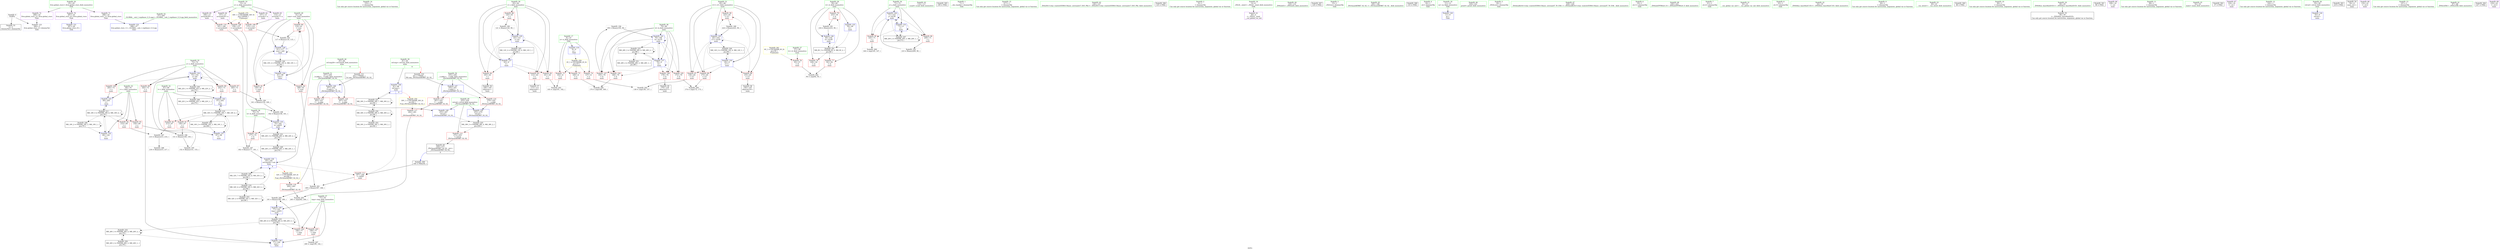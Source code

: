 digraph "SVFG" {
	label="SVFG";

	Node0x555d16b2b910 [shape=record,color=grey,label="{NodeID: 0\nNullPtr}"];
	Node0x555d16b2b910 -> Node0x555d16b4f860[style=solid];
	Node0x555d16b2b910 -> Node0x555d16b542f0[style=solid];
	Node0x555d16b4ecb0 [shape=record,color=red,label="{NodeID: 97\n160\<--73\n\<--s\nmain\n}"];
	Node0x555d16b4ecb0 -> Node0x555d16b52780[style=solid];
	Node0x555d16b4c5c0 [shape=record,color=green,label="{NodeID: 14\n153\<--1\n\<--dummyObj\nCan only get source location for instruction, argument, global var or function.}"];
	Node0x555d16b52000 [shape=record,color=grey,label="{NodeID: 194\n196 = Binary(195, 90, )\n}"];
	Node0x555d16b52000 -> Node0x555d16b551c0[style=solid];
	Node0x555d16b4e7f0 [shape=record,color=red,label="{NodeID: 111\n187\<--184\n\<--call29\nmain\n}"];
	Node0x555d16b4e7f0 -> Node0x555d16b52a80[style=solid];
	Node0x555d16b4d240 [shape=record,color=green,label="{NodeID: 28\n59\<--60\nit\<--it_field_insensitive\nmain\n}"];
	Node0x555d16b4d240 -> Node0x555d16b50cd0[style=solid];
	Node0x555d16b4d240 -> Node0x555d16b50da0[style=solid];
	Node0x555d16b4d240 -> Node0x555d16b50e70[style=solid];
	Node0x555d16b4d240 -> Node0x555d16b544c0[style=solid];
	Node0x555d16b4d240 -> Node0x555d16b555d0[style=solid];
	Node0x555d16b5a8c0 [shape=record,color=grey,label="{NodeID: 208\n146 = cmp(145, 147, )\n}"];
	Node0x555d16b544c0 [shape=record,color=blue,label="{NodeID: 125\n59\<--90\nit\<--\nmain\n}"];
	Node0x555d16b544c0 -> Node0x555d16b6b1c0[style=dashed];
	Node0x555d16b4ddd0 [shape=record,color=green,label="{NodeID: 42\n110\<--111\nscanf\<--scanf_field_insensitive\n}"];
	Node0x555d16b81a40 [shape=record,color=black,label="{NodeID: 305\n109 = PHI()\n}"];
	Node0x555d16b55020 [shape=record,color=blue,label="{NodeID: 139\n83\<--182\nref.tmp26\<--sub\nmain\n|{|<s2>9}}"];
	Node0x555d16b55020 -> Node0x555d16b4e7f0[style=dashed];
	Node0x555d16b55020 -> Node0x555d16b6acc0[style=dashed];
	Node0x555d16b55020:s2 -> Node0x555d16b6fde0[style=dashed,color=red];
	Node0x555d16b4fb30 [shape=record,color=black,label="{NodeID: 56\n106\<--105\nidxprom\<--\nmain\n}"];
	Node0x555d16b50690 [shape=record,color=purple,label="{NodeID: 70\n287\<--25\nllvm.global_ctors_0\<--llvm.global_ctors\nGlob }"];
	Node0x555d16b50690 -> Node0x555d16b540f0[style=solid];
	Node0x555d16b6dec0 [shape=record,color=black,label="{NodeID: 250\nMR_26V_2 = PHI(MR_26V_3, MR_26V_1, )\npts\{78 \}\n}"];
	Node0x555d16b6dec0 -> Node0x555d16b684c0[style=dashed];
	Node0x555d16b51280 [shape=record,color=red,label="{NodeID: 84\n105\<--63\n\<--i\nmain\n}"];
	Node0x555d16b51280 -> Node0x555d16b4fb30[style=solid];
	Node0x555d16b46c80 [shape=record,color=green,label="{NodeID: 1\n7\<--1\n__dso_handle\<--dummyObj\nGlob }"];
	Node0x555d16b4ed80 [shape=record,color=red,label="{NodeID: 98\n164\<--73\n\<--s\nmain\n}"];
	Node0x555d16b4ed80 -> Node0x555d16b54db0[style=solid];
	Node0x555d16b4c650 [shape=record,color=green,label="{NodeID: 15\n217\<--1\n\<--dummyObj\nCan only get source location for instruction, argument, global var or function.}"];
	Node0x555d16b52180 [shape=record,color=grey,label="{NodeID: 195\n152 = Binary(151, 153, )\n}"];
	Node0x555d16b52180 -> Node0x555d16b54c10[style=solid];
	Node0x555d16b4e8c0 [shape=record,color=red,label="{NodeID: 112\n273\<--253\n\<--retval\n_ZSt3maxIdERKT_S2_S2_\n}"];
	Node0x555d16b4e8c0 -> Node0x555d16b4fe70[style=solid];
	Node0x555d16b4d310 [shape=record,color=green,label="{NodeID: 29\n61\<--62\nsum\<--sum_field_insensitive\nmain\n}"];
	Node0x555d16b4d310 -> Node0x555d16b50f40[style=solid];
	Node0x555d16b4d310 -> Node0x555d16b51010[style=solid];
	Node0x555d16b4d310 -> Node0x555d16b510e0[style=solid];
	Node0x555d16b4d310 -> Node0x555d16b54590[style=solid];
	Node0x555d16b4d310 -> Node0x555d16b54730[style=solid];
	Node0x555d16b5aa40 [shape=record,color=grey,label="{NodeID: 209\n174 = cmp(172, 173, )\n}"];
	Node0x555d16b54590 [shape=record,color=blue,label="{NodeID: 126\n61\<--98\nsum\<--\nmain\n}"];
	Node0x555d16b54590 -> Node0x555d16b50f40[style=dashed];
	Node0x555d16b54590 -> Node0x555d16b51010[style=dashed];
	Node0x555d16b54590 -> Node0x555d16b510e0[style=dashed];
	Node0x555d16b54590 -> Node0x555d16b54730[style=dashed];
	Node0x555d16b54590 -> Node0x555d16b6b6c0[style=dashed];
	Node0x555d16b4ded0 [shape=record,color=green,label="{NodeID: 43\n126\<--127\n_ZStlsISt11char_traitsIcEERSt13basic_ostreamIcT_ES5_PKc\<--_ZStlsISt11char_traitsIcEERSt13basic_ostreamIcT_ES5_PKc_field_insensitive\n}"];
	Node0x555d16b81b40 [shape=record,color=black,label="{NodeID: 306\n125 = PHI()\n}"];
	Node0x555d16b550f0 [shape=record,color=blue,label="{NodeID: 140\n77\<--191\ntmp\<--add31\nmain\n}"];
	Node0x555d16b550f0 -> Node0x555d16b63fc0[style=dashed];
	Node0x555d16b4fc00 [shape=record,color=black,label="{NodeID: 57\n113\<--112\nidxprom6\<--\nmain\n}"];
	Node0x555d16b50790 [shape=record,color=purple,label="{NodeID: 71\n288\<--25\nllvm.global_ctors_1\<--llvm.global_ctors\nGlob }"];
	Node0x555d16b50790 -> Node0x555d16b541f0[style=solid];
	Node0x555d16b6e3c0 [shape=record,color=black,label="{NodeID: 251\nMR_28V_2 = PHI(MR_28V_3, MR_28V_1, )\npts\{80 \}\n}"];
	Node0x555d16b6e3c0 -> Node0x555d16b689c0[style=dashed];
	Node0x555d16b51350 [shape=record,color=red,label="{NodeID: 85\n112\<--63\n\<--i\nmain\n}"];
	Node0x555d16b51350 -> Node0x555d16b4fc00[style=solid];
	Node0x555d16b49470 [shape=record,color=green,label="{NodeID: 2\n9\<--1\n\<--dummyObj\nCan only get source location for instruction, argument, global var or function.}"];
	Node0x555d16b4ee50 [shape=record,color=red,label="{NodeID: 99\n202\<--73\n\<--s\nmain\n}"];
	Node0x555d16b4ee50 -> Node0x555d16b55290[style=solid];
	Node0x555d16b4c6e0 [shape=record,color=green,label="{NodeID: 16\n4\<--6\n_ZStL8__ioinit\<--_ZStL8__ioinit_field_insensitive\nGlob }"];
	Node0x555d16b4c6e0 -> Node0x555d16b4ff40[style=solid];
	Node0x555d16b52300 [shape=record,color=grey,label="{NodeID: 196\n151 = Binary(149, 150, )\n}"];
	Node0x555d16b52300 -> Node0x555d16b52180[style=solid];
	Node0x555d16b4e990 [shape=record,color=red,label="{NodeID: 113\n261\<--255\n\<--__a.addr\n_ZSt3maxIdERKT_S2_S2_\n}"];
	Node0x555d16b4e990 -> Node0x555d16b53d80[style=solid];
	Node0x555d16b4d3e0 [shape=record,color=green,label="{NodeID: 30\n63\<--64\ni\<--i_field_insensitive\nmain\n}"];
	Node0x555d16b4d3e0 -> Node0x555d16b511b0[style=solid];
	Node0x555d16b4d3e0 -> Node0x555d16b51280[style=solid];
	Node0x555d16b4d3e0 -> Node0x555d16b51350[style=solid];
	Node0x555d16b4d3e0 -> Node0x555d16b51420[style=solid];
	Node0x555d16b4d3e0 -> Node0x555d16b54660[style=solid];
	Node0x555d16b4d3e0 -> Node0x555d16b54800[style=solid];
	Node0x555d16b612c0 [shape=record,color=black,label="{NodeID: 210\nMR_16V_5 = PHI(MR_16V_7, MR_16V_4, )\npts\{68 \}\n}"];
	Node0x555d16b612c0 -> Node0x555d16b51830[style=dashed];
	Node0x555d16b612c0 -> Node0x555d16b51900[style=dashed];
	Node0x555d16b612c0 -> Node0x555d16b549a0[style=dashed];
	Node0x555d16b612c0 -> Node0x555d16b55290[style=dashed];
	Node0x555d16b612c0 -> Node0x555d16b612c0[style=dashed];
	Node0x555d16b612c0 -> Node0x555d16b6c5c0[style=dashed];
	Node0x555d16b54660 [shape=record,color=blue,label="{NodeID: 127\n63\<--9\ni\<--\nmain\n}"];
	Node0x555d16b54660 -> Node0x555d16b511b0[style=dashed];
	Node0x555d16b54660 -> Node0x555d16b51280[style=dashed];
	Node0x555d16b54660 -> Node0x555d16b51350[style=dashed];
	Node0x555d16b54660 -> Node0x555d16b51420[style=dashed];
	Node0x555d16b54660 -> Node0x555d16b54800[style=dashed];
	Node0x555d16b54660 -> Node0x555d16b6bbc0[style=dashed];
	Node0x555d16b4dfd0 [shape=record,color=green,label="{NodeID: 44\n130\<--131\n_ZNSolsEi\<--_ZNSolsEi_field_insensitive\n}"];
	Node0x555d16b81ca0 [shape=record,color=black,label="{NodeID: 307\n129 = PHI()\n}"];
	Node0x555d16b551c0 [shape=record,color=blue,label="{NodeID: 141\n79\<--196\nk\<--inc33\nmain\n}"];
	Node0x555d16b551c0 -> Node0x555d16b4f260[style=dashed];
	Node0x555d16b551c0 -> Node0x555d16b4f330[style=dashed];
	Node0x555d16b551c0 -> Node0x555d16b4e3e0[style=dashed];
	Node0x555d16b551c0 -> Node0x555d16b4e4b0[style=dashed];
	Node0x555d16b551c0 -> Node0x555d16b54e80[style=dashed];
	Node0x555d16b551c0 -> Node0x555d16b551c0[style=dashed];
	Node0x555d16b551c0 -> Node0x555d16b689c0[style=dashed];
	Node0x555d16b4fcd0 [shape=record,color=black,label="{NodeID: 58\n156\<--155\nidxprom19\<--\nmain\n}"];
	Node0x555d16b50890 [shape=record,color=purple,label="{NodeID: 72\n289\<--25\nllvm.global_ctors_2\<--llvm.global_ctors\nGlob }"];
	Node0x555d16b50890 -> Node0x555d16b542f0[style=solid];
	Node0x555d16b6e8c0 [shape=record,color=black,label="{NodeID: 252\nMR_30V_2 = PHI(MR_30V_3, MR_30V_1, )\npts\{82 \}\n}"];
	Node0x555d16b6e8c0 -> Node0x555d16b68ec0[style=dashed];
	Node0x555d16b51420 [shape=record,color=red,label="{NodeID: 86\n120\<--63\n\<--i\nmain\n}"];
	Node0x555d16b51420 -> Node0x555d16b57db0[style=solid];
	Node0x555d16b2d270 [shape=record,color=green,label="{NodeID: 3\n15\<--1\n_ZSt3cin\<--dummyObj\nGlob }"];
	Node0x555d16b4ef20 [shape=record,color=red,label="{NodeID: 100\n205\<--73\n\<--s\nmain\n}"];
	Node0x555d16b4ef20 -> Node0x555d16b55360[style=solid];
	Node0x555d16b4c7a0 [shape=record,color=green,label="{NodeID: 17\n8\<--10\nn\<--n_field_insensitive\nGlob }"];
	Node0x555d16b4c7a0 -> Node0x555d16b50990[style=solid];
	Node0x555d16b4c7a0 -> Node0x555d16b50a60[style=solid];
	Node0x555d16b4c7a0 -> Node0x555d16b50b30[style=solid];
	Node0x555d16b4c7a0 -> Node0x555d16b53f20[style=solid];
	Node0x555d16b52480 [shape=record,color=grey,label="{NodeID: 197\n182 = Binary(177, 181, )\n}"];
	Node0x555d16b52480 -> Node0x555d16b55020[style=solid];
	Node0x555d16b4ea60 [shape=record,color=red,label="{NodeID: 114\n270\<--255\n\<--__a.addr\n_ZSt3maxIdERKT_S2_S2_\n}"];
	Node0x555d16b4ea60 -> Node0x555d16b55910[style=solid];
	Node0x555d16b4d4b0 [shape=record,color=green,label="{NodeID: 31\n65\<--66\ni11\<--i11_field_insensitive\nmain\n}"];
	Node0x555d16b4d4b0 -> Node0x555d16b514f0[style=solid];
	Node0x555d16b4d4b0 -> Node0x555d16b515c0[style=solid];
	Node0x555d16b4d4b0 -> Node0x555d16b51690[style=solid];
	Node0x555d16b4d4b0 -> Node0x555d16b51760[style=solid];
	Node0x555d16b4d4b0 -> Node0x555d16b548d0[style=solid];
	Node0x555d16b4d4b0 -> Node0x555d16b55500[style=solid];
	Node0x555d16b617c0 [shape=record,color=black,label="{NodeID: 211\nMR_18V_5 = PHI(MR_18V_6, MR_18V_4, )\npts\{70 \}\n}"];
	Node0x555d16b617c0 -> Node0x555d16b519d0[style=dashed];
	Node0x555d16b617c0 -> Node0x555d16b51aa0[style=dashed];
	Node0x555d16b617c0 -> Node0x555d16b54a70[style=dashed];
	Node0x555d16b617c0 -> Node0x555d16b55360[style=dashed];
	Node0x555d16b617c0 -> Node0x555d16b617c0[style=dashed];
	Node0x555d16b617c0 -> Node0x555d16b6cac0[style=dashed];
	Node0x555d16b54730 [shape=record,color=blue,label="{NodeID: 128\n61\<--117\nsum\<--add\nmain\n}"];
	Node0x555d16b54730 -> Node0x555d16b50f40[style=dashed];
	Node0x555d16b54730 -> Node0x555d16b51010[style=dashed];
	Node0x555d16b54730 -> Node0x555d16b510e0[style=dashed];
	Node0x555d16b54730 -> Node0x555d16b54730[style=dashed];
	Node0x555d16b54730 -> Node0x555d16b6b6c0[style=dashed];
	Node0x555d16b4e0d0 [shape=record,color=green,label="{NodeID: 45\n185\<--186\n_ZSt3maxIdERKT_S2_S2_\<--_ZSt3maxIdERKT_S2_S2__field_insensitive\n}"];
	Node0x555d16b81da0 [shape=record,color=black,label="{NodeID: 308\n133 = PHI()\n}"];
	Node0x555d16b65dc0 [shape=record,color=black,label="{NodeID: 225\nMR_38V_3 = PHI(MR_38V_4, MR_38V_2, )\npts\{254 \}\n}"];
	Node0x555d16b65dc0 -> Node0x555d16b4e8c0[style=dashed];
	Node0x555d16b55290 [shape=record,color=blue,label="{NodeID: 142\n67\<--202\nl\<--\nmain\n}"];
	Node0x555d16b55290 -> Node0x555d16b612c0[style=dashed];
	Node0x555d16b4fda0 [shape=record,color=black,label="{NodeID: 59\n179\<--178\nidxprom27\<--\nmain\n}"];
	Node0x555d16b50990 [shape=record,color=red,label="{NodeID: 73\n102\<--8\n\<--n\nmain\n}"];
	Node0x555d16b50990 -> Node0x555d16b5a140[style=solid];
	Node0x555d16b6edc0 [shape=record,color=black,label="{NodeID: 253\nMR_32V_2 = PHI(MR_32V_3, MR_32V_1, )\npts\{84 \}\n}"];
	Node0x555d16b6edc0 -> Node0x555d16b63ac0[style=dashed];
	Node0x555d16b6edc0 -> Node0x555d16b6edc0[style=dashed];
	Node0x555d16b514f0 [shape=record,color=red,label="{NodeID: 87\n136\<--65\n\<--i11\nmain\n}"];
	Node0x555d16b514f0 -> Node0x555d16b5a000[style=solid];
	Node0x555d16b2bd60 [shape=record,color=green,label="{NodeID: 4\n16\<--1\n.str\<--dummyObj\nGlob }"];
	Node0x555d16b4eff0 [shape=record,color=red,label="{NodeID: 101\n177\<--75\n\<--h\nmain\n}"];
	Node0x555d16b4eff0 -> Node0x555d16b52480[style=solid];
	Node0x555d16b4c8a0 [shape=record,color=green,label="{NodeID: 18\n11\<--12\nm\<--m_field_insensitive\nGlob }"];
	Node0x555d16b4c8a0 -> Node0x555d16b53ff0[style=solid];
	Node0x555d16b52600 [shape=record,color=grey,label="{NodeID: 198\n162 = Binary(158, 161, )\n}"];
	Node0x555d16b52600 -> Node0x555d16b54ce0[style=solid];
	Node0x555d16b53c60 [shape=record,color=red,label="{NodeID: 115\n263\<--257\n\<--__b.addr\n_ZSt3maxIdERKT_S2_S2_\n}"];
	Node0x555d16b53c60 -> Node0x555d16b53e50[style=solid];
	Node0x555d16b4d580 [shape=record,color=green,label="{NodeID: 32\n67\<--68\nl\<--l_field_insensitive\nmain\n}"];
	Node0x555d16b4d580 -> Node0x555d16b51830[style=solid];
	Node0x555d16b4d580 -> Node0x555d16b51900[style=solid];
	Node0x555d16b4d580 -> Node0x555d16b549a0[style=solid];
	Node0x555d16b4d580 -> Node0x555d16b55290[style=solid];
	Node0x555d16b54800 [shape=record,color=blue,label="{NodeID: 129\n63\<--121\ni\<--inc\nmain\n}"];
	Node0x555d16b54800 -> Node0x555d16b511b0[style=dashed];
	Node0x555d16b54800 -> Node0x555d16b51280[style=dashed];
	Node0x555d16b54800 -> Node0x555d16b51350[style=dashed];
	Node0x555d16b54800 -> Node0x555d16b51420[style=dashed];
	Node0x555d16b54800 -> Node0x555d16b54800[style=dashed];
	Node0x555d16b54800 -> Node0x555d16b6bbc0[style=dashed];
	Node0x555d16b4e1d0 [shape=record,color=green,label="{NodeID: 46\n220\<--221\nprintf\<--printf_field_insensitive\n}"];
	Node0x555d16b81e70 [shape=record,color=black,label="{NodeID: 309\n184 = PHI(250, )\n}"];
	Node0x555d16b81e70 -> Node0x555d16b4e7f0[style=solid];
	Node0x555d16b55360 [shape=record,color=blue,label="{NodeID: 143\n69\<--205\nr\<--\nmain\n}"];
	Node0x555d16b55360 -> Node0x555d16b617c0[style=dashed];
	Node0x555d16b4fe70 [shape=record,color=black,label="{NodeID: 60\n250\<--273\n_ZSt3maxIdERKT_S2_S2__ret\<--\n_ZSt3maxIdERKT_S2_S2_\n|{<s0>9}}"];
	Node0x555d16b4fe70:s0 -> Node0x555d16b81e70[style=solid,color=blue];
	Node0x555d16b6acc0 [shape=record,color=black,label="{NodeID: 240\nMR_32V_7 = PHI(MR_32V_6, MR_32V_5, )\npts\{84 \}\n}"];
	Node0x555d16b6acc0 -> Node0x555d16b55020[style=dashed];
	Node0x555d16b6acc0 -> Node0x555d16b63ac0[style=dashed];
	Node0x555d16b6acc0 -> Node0x555d16b6acc0[style=dashed];
	Node0x555d16b50a60 [shape=record,color=red,label="{NodeID: 74\n137\<--8\n\<--n\nmain\n}"];
	Node0x555d16b50a60 -> Node0x555d16b5a000[style=solid];
	Node0x555d16b6f2c0 [shape=record,color=yellow,style=double,label="{NodeID: 254\n30V_1 = ENCHI(MR_30V_0)\npts\{82 \}\nFun[_ZSt3maxIdERKT_S2_S2_]}"];
	Node0x555d16b6f2c0 -> Node0x555d16b53d80[style=dashed];
	Node0x555d16b515c0 [shape=record,color=red,label="{NodeID: 88\n155\<--65\n\<--i11\nmain\n}"];
	Node0x555d16b515c0 -> Node0x555d16b4fcd0[style=solid];
	Node0x555d16b2bdf0 [shape=record,color=green,label="{NodeID: 5\n18\<--1\n_ZSt4cout\<--dummyObj\nGlob }"];
	Node0x555d16b4f0c0 [shape=record,color=red,label="{NodeID: 102\n190\<--77\n\<--tmp\nmain\n}"];
	Node0x555d16b4f0c0 -> Node0x555d16b52900[style=solid];
	Node0x555d16b4c9a0 [shape=record,color=green,label="{NodeID: 19\n13\<--14\nx\<--x_field_insensitive\nGlob }"];
	Node0x555d16b4c9a0 -> Node0x555d16b50010[style=solid];
	Node0x555d16b4c9a0 -> Node0x555d16b500e0[style=solid];
	Node0x555d16b4c9a0 -> Node0x555d16b501b0[style=solid];
	Node0x555d16b4c9a0 -> Node0x555d16b50280[style=solid];
	Node0x555d16b52780 [shape=record,color=grey,label="{NodeID: 199\n161 = Binary(159, 160, )\n}"];
	Node0x555d16b52780 -> Node0x555d16b52600[style=solid];
	Node0x555d16b53cf0 [shape=record,color=red,label="{NodeID: 116\n267\<--257\n\<--__b.addr\n_ZSt3maxIdERKT_S2_S2_\n}"];
	Node0x555d16b53cf0 -> Node0x555d16b55840[style=solid];
	Node0x555d16b4d650 [shape=record,color=green,label="{NodeID: 33\n69\<--70\nr\<--r_field_insensitive\nmain\n}"];
	Node0x555d16b4d650 -> Node0x555d16b519d0[style=solid];
	Node0x555d16b4d650 -> Node0x555d16b51aa0[style=solid];
	Node0x555d16b4d650 -> Node0x555d16b54a70[style=solid];
	Node0x555d16b4d650 -> Node0x555d16b55360[style=solid];
	Node0x555d16b548d0 [shape=record,color=blue,label="{NodeID: 130\n65\<--9\ni11\<--\nmain\n}"];
	Node0x555d16b548d0 -> Node0x555d16b514f0[style=dashed];
	Node0x555d16b548d0 -> Node0x555d16b515c0[style=dashed];
	Node0x555d16b548d0 -> Node0x555d16b51690[style=dashed];
	Node0x555d16b548d0 -> Node0x555d16b51760[style=dashed];
	Node0x555d16b548d0 -> Node0x555d16b55500[style=dashed];
	Node0x555d16b548d0 -> Node0x555d16b6c0c0[style=dashed];
	Node0x555d16b4e2d0 [shape=record,color=green,label="{NodeID: 47\n228\<--229\n_ZSt4endlIcSt11char_traitsIcEERSt13basic_ostreamIT_T0_ES6_\<--_ZSt4endlIcSt11char_traitsIcEERSt13basic_ostreamIT_T0_ES6__field_insensitive\n}"];
	Node0x555d16b82030 [shape=record,color=black,label="{NodeID: 310\n251 = PHI(81, )\n0th arg _ZSt3maxIdERKT_S2_S2_ }"];
	Node0x555d16b82030 -> Node0x555d16b556a0[style=solid];
	Node0x555d16b55430 [shape=record,color=blue,label="{NodeID: 144\n71\<--210\nj\<--inc39\nmain\n}"];
	Node0x555d16b55430 -> Node0x555d16b51b70[style=dashed];
	Node0x555d16b55430 -> Node0x555d16b4ebe0[style=dashed];
	Node0x555d16b55430 -> Node0x555d16b54b40[style=dashed];
	Node0x555d16b55430 -> Node0x555d16b55430[style=dashed];
	Node0x555d16b55430 -> Node0x555d16b6cfc0[style=dashed];
	Node0x555d16b4ff40 [shape=record,color=purple,label="{NodeID: 61\n36\<--4\n\<--_ZStL8__ioinit\n__cxx_global_var_init\n}"];
	Node0x555d16b6b1c0 [shape=record,color=black,label="{NodeID: 241\nMR_8V_3 = PHI(MR_8V_4, MR_8V_2, )\npts\{60 \}\n}"];
	Node0x555d16b6b1c0 -> Node0x555d16b50cd0[style=dashed];
	Node0x555d16b6b1c0 -> Node0x555d16b50da0[style=dashed];
	Node0x555d16b6b1c0 -> Node0x555d16b50e70[style=dashed];
	Node0x555d16b6b1c0 -> Node0x555d16b555d0[style=dashed];
	Node0x555d16b50b30 [shape=record,color=red,label="{NodeID: 75\n169\<--8\n\<--n\nmain\n}"];
	Node0x555d16b50b30 -> Node0x555d16b5a5c0[style=solid];
	Node0x555d16b6fde0 [shape=record,color=yellow,style=double,label="{NodeID: 255\n32V_1 = ENCHI(MR_32V_0)\npts\{84 \}\nFun[_ZSt3maxIdERKT_S2_S2_]}"];
	Node0x555d16b6fde0 -> Node0x555d16b53e50[style=dashed];
	Node0x555d16b51690 [shape=record,color=red,label="{NodeID: 89\n173\<--65\n\<--i11\nmain\n}"];
	Node0x555d16b51690 -> Node0x555d16b5aa40[style=solid];
	Node0x555d16b2c150 [shape=record,color=green,label="{NodeID: 6\n19\<--1\n.str.1\<--dummyObj\nGlob }"];
	Node0x555d16b4f190 [shape=record,color=red,label="{NodeID: 103\n199\<--77\n\<--tmp\nmain\n}"];
	Node0x555d16b4f190 -> Node0x555d16b5a740[style=solid];
	Node0x555d16b4caa0 [shape=record,color=green,label="{NodeID: 20\n25\<--29\nllvm.global_ctors\<--llvm.global_ctors_field_insensitive\nGlob }"];
	Node0x555d16b4caa0 -> Node0x555d16b50690[style=solid];
	Node0x555d16b4caa0 -> Node0x555d16b50790[style=solid];
	Node0x555d16b4caa0 -> Node0x555d16b50890[style=solid];
	Node0x555d16b52900 [shape=record,color=grey,label="{NodeID: 200\n191 = Binary(190, 189, )\n}"];
	Node0x555d16b52900 -> Node0x555d16b550f0[style=solid];
	Node0x555d16b53d80 [shape=record,color=red,label="{NodeID: 117\n262\<--261\n\<--\n_ZSt3maxIdERKT_S2_S2_\n}"];
	Node0x555d16b53d80 -> Node0x555d16b5a440[style=solid];
	Node0x555d16b4d720 [shape=record,color=green,label="{NodeID: 34\n71\<--72\nj\<--j_field_insensitive\nmain\n}"];
	Node0x555d16b4d720 -> Node0x555d16b51b70[style=solid];
	Node0x555d16b4d720 -> Node0x555d16b4ebe0[style=solid];
	Node0x555d16b4d720 -> Node0x555d16b54b40[style=solid];
	Node0x555d16b4d720 -> Node0x555d16b55430[style=solid];
	Node0x555d16b549a0 [shape=record,color=blue,label="{NodeID: 131\n67\<--98\nl\<--\nmain\n}"];
	Node0x555d16b549a0 -> Node0x555d16b612c0[style=dashed];
	Node0x555d16b4f3f0 [shape=record,color=green,label="{NodeID: 48\n230\<--231\n_ZNSolsEPFRSoS_E\<--_ZNSolsEPFRSoS_E_field_insensitive\n}"];
	Node0x555d16b82130 [shape=record,color=black,label="{NodeID: 311\n252 = PHI(83, )\n1st arg _ZSt3maxIdERKT_S2_S2_ }"];
	Node0x555d16b82130 -> Node0x555d16b55770[style=solid];
	Node0x555d16b55500 [shape=record,color=blue,label="{NodeID: 145\n65\<--224\ni11\<--inc45\nmain\n}"];
	Node0x555d16b55500 -> Node0x555d16b514f0[style=dashed];
	Node0x555d16b55500 -> Node0x555d16b515c0[style=dashed];
	Node0x555d16b55500 -> Node0x555d16b51690[style=dashed];
	Node0x555d16b55500 -> Node0x555d16b51760[style=dashed];
	Node0x555d16b55500 -> Node0x555d16b55500[style=dashed];
	Node0x555d16b55500 -> Node0x555d16b6c0c0[style=dashed];
	Node0x555d16b50010 [shape=record,color=purple,label="{NodeID: 62\n107\<--13\narrayidx\<--x\nmain\n}"];
	Node0x555d16b6b6c0 [shape=record,color=black,label="{NodeID: 242\nMR_10V_2 = PHI(MR_10V_4, MR_10V_1, )\npts\{62 \}\n}"];
	Node0x555d16b6b6c0 -> Node0x555d16b54590[style=dashed];
	Node0x555d16b50c00 [shape=record,color=red,label="{NodeID: 76\n93\<--57\n\<--tt\nmain\n}"];
	Node0x555d16b50c00 -> Node0x555d16b5a2c0[style=solid];
	Node0x555d16b51760 [shape=record,color=red,label="{NodeID: 90\n223\<--65\n\<--i11\nmain\n}"];
	Node0x555d16b51760 -> Node0x555d16b57c30[style=solid];
	Node0x555d16b2c1e0 [shape=record,color=green,label="{NodeID: 7\n21\<--1\n.str.2\<--dummyObj\nGlob }"];
	Node0x555d16b57930 [shape=record,color=grey,label="{NodeID: 187\n215 = Binary(213, 214, )\n}"];
	Node0x555d16b57930 -> Node0x555d16b57ab0[style=solid];
	Node0x555d16b4f260 [shape=record,color=red,label="{NodeID: 104\n168\<--79\n\<--k\nmain\n}"];
	Node0x555d16b4f260 -> Node0x555d16b5a5c0[style=solid];
	Node0x555d16b4cba0 [shape=record,color=green,label="{NodeID: 21\n30\<--31\n__cxx_global_var_init\<--__cxx_global_var_init_field_insensitive\n}"];
	Node0x555d16b52a80 [shape=record,color=grey,label="{NodeID: 201\n189 = Binary(187, 188, )\n}"];
	Node0x555d16b52a80 -> Node0x555d16b52900[style=solid];
	Node0x555d16b53e50 [shape=record,color=red,label="{NodeID: 118\n264\<--263\n\<--\n_ZSt3maxIdERKT_S2_S2_\n}"];
	Node0x555d16b53e50 -> Node0x555d16b5a440[style=solid];
	Node0x555d16b4d7f0 [shape=record,color=green,label="{NodeID: 35\n73\<--74\ns\<--s_field_insensitive\nmain\n}"];
	Node0x555d16b4d7f0 -> Node0x555d16b4ecb0[style=solid];
	Node0x555d16b4d7f0 -> Node0x555d16b4ed80[style=solid];
	Node0x555d16b4d7f0 -> Node0x555d16b4ee50[style=solid];
	Node0x555d16b4d7f0 -> Node0x555d16b4ef20[style=solid];
	Node0x555d16b4d7f0 -> Node0x555d16b54c10[style=solid];
	Node0x555d16b54a70 [shape=record,color=blue,label="{NodeID: 132\n69\<--142\nr\<--\nmain\n}"];
	Node0x555d16b54a70 -> Node0x555d16b617c0[style=dashed];
	Node0x555d16b4f4f0 [shape=record,color=green,label="{NodeID: 49\n253\<--254\nretval\<--retval_field_insensitive\n_ZSt3maxIdERKT_S2_S2_\n}"];
	Node0x555d16b4f4f0 -> Node0x555d16b4e8c0[style=solid];
	Node0x555d16b4f4f0 -> Node0x555d16b55840[style=solid];
	Node0x555d16b4f4f0 -> Node0x555d16b55910[style=solid];
	Node0x555d16b555d0 [shape=record,color=blue,label="{NodeID: 146\n59\<--234\nit\<--inc49\nmain\n}"];
	Node0x555d16b555d0 -> Node0x555d16b6b1c0[style=dashed];
	Node0x555d16b500e0 [shape=record,color=purple,label="{NodeID: 63\n114\<--13\narrayidx7\<--x\nmain\n}"];
	Node0x555d16b500e0 -> Node0x555d16b4e580[style=solid];
	Node0x555d16b6bbc0 [shape=record,color=black,label="{NodeID: 243\nMR_12V_2 = PHI(MR_12V_4, MR_12V_1, )\npts\{64 \}\n}"];
	Node0x555d16b6bbc0 -> Node0x555d16b54660[style=dashed];
	Node0x555d16b50cd0 [shape=record,color=red,label="{NodeID: 77\n92\<--59\n\<--it\nmain\n}"];
	Node0x555d16b50cd0 -> Node0x555d16b5a2c0[style=solid];
	Node0x555d16b51830 [shape=record,color=red,label="{NodeID: 91\n149\<--67\n\<--l\nmain\n}"];
	Node0x555d16b51830 -> Node0x555d16b52300[style=solid];
	Node0x555d16b2c270 [shape=record,color=green,label="{NodeID: 8\n23\<--1\n.str.3\<--dummyObj\nGlob }"];
	Node0x555d16b57ab0 [shape=record,color=grey,label="{NodeID: 188\n216 = Binary(215, 217, )\n}"];
	Node0x555d16b4f330 [shape=record,color=red,label="{NodeID: 105\n172\<--79\n\<--k\nmain\n}"];
	Node0x555d16b4f330 -> Node0x555d16b5aa40[style=solid];
	Node0x555d16b4cca0 [shape=record,color=green,label="{NodeID: 22\n34\<--35\n_ZNSt8ios_base4InitC1Ev\<--_ZNSt8ios_base4InitC1Ev_field_insensitive\n}"];
	Node0x555d16b5a000 [shape=record,color=grey,label="{NodeID: 202\n138 = cmp(136, 137, )\n}"];
	Node0x555d16b53f20 [shape=record,color=blue,label="{NodeID: 119\n8\<--9\nn\<--\nGlob }"];
	Node0x555d16b53f20 -> Node0x555d16b70190[style=dashed];
	Node0x555d16b4d8c0 [shape=record,color=green,label="{NodeID: 36\n75\<--76\nh\<--h_field_insensitive\nmain\n}"];
	Node0x555d16b4d8c0 -> Node0x555d16b4eff0[style=solid];
	Node0x555d16b4d8c0 -> Node0x555d16b54ce0[style=solid];
	Node0x555d16b54b40 [shape=record,color=blue,label="{NodeID: 133\n71\<--9\nj\<--\nmain\n}"];
	Node0x555d16b54b40 -> Node0x555d16b51b70[style=dashed];
	Node0x555d16b54b40 -> Node0x555d16b4ebe0[style=dashed];
	Node0x555d16b54b40 -> Node0x555d16b54b40[style=dashed];
	Node0x555d16b54b40 -> Node0x555d16b55430[style=dashed];
	Node0x555d16b54b40 -> Node0x555d16b6cfc0[style=dashed];
	Node0x555d16b4f5c0 [shape=record,color=green,label="{NodeID: 50\n255\<--256\n__a.addr\<--__a.addr_field_insensitive\n_ZSt3maxIdERKT_S2_S2_\n}"];
	Node0x555d16b4f5c0 -> Node0x555d16b4e990[style=solid];
	Node0x555d16b4f5c0 -> Node0x555d16b4ea60[style=solid];
	Node0x555d16b4f5c0 -> Node0x555d16b556a0[style=solid];
	Node0x555d16b676c0 [shape=record,color=black,label="{NodeID: 230\nMR_22V_3 = PHI(MR_22V_4, MR_22V_2, )\npts\{74 \}\n}"];
	Node0x555d16b676c0 -> Node0x555d16b54c10[style=dashed];
	Node0x555d16b676c0 -> Node0x555d16b676c0[style=dashed];
	Node0x555d16b676c0 -> Node0x555d16b6d4c0[style=dashed];
	Node0x555d16b556a0 [shape=record,color=blue,label="{NodeID: 147\n255\<--251\n__a.addr\<--__a\n_ZSt3maxIdERKT_S2_S2_\n}"];
	Node0x555d16b556a0 -> Node0x555d16b4e990[style=dashed];
	Node0x555d16b556a0 -> Node0x555d16b4ea60[style=dashed];
	Node0x555d16b501b0 [shape=record,color=purple,label="{NodeID: 64\n157\<--13\narrayidx20\<--x\nmain\n}"];
	Node0x555d16b501b0 -> Node0x555d16b4e650[style=solid];
	Node0x555d16b6c0c0 [shape=record,color=black,label="{NodeID: 244\nMR_14V_2 = PHI(MR_14V_4, MR_14V_1, )\npts\{66 \}\n}"];
	Node0x555d16b6c0c0 -> Node0x555d16b548d0[style=dashed];
	Node0x555d16b50da0 [shape=record,color=red,label="{NodeID: 78\n128\<--59\n\<--it\nmain\n}"];
	Node0x555d16b51900 [shape=record,color=red,label="{NodeID: 92\n213\<--67\n\<--l\nmain\n}"];
	Node0x555d16b51900 -> Node0x555d16b57930[style=solid];
	Node0x555d16b2c300 [shape=record,color=green,label="{NodeID: 9\n26\<--1\n\<--dummyObj\nCan only get source location for instruction, argument, global var or function.}"];
	Node0x555d16b57c30 [shape=record,color=grey,label="{NodeID: 189\n224 = Binary(223, 90, )\n}"];
	Node0x555d16b57c30 -> Node0x555d16b55500[style=solid];
	Node0x555d16b4e3e0 [shape=record,color=red,label="{NodeID: 106\n178\<--79\n\<--k\nmain\n}"];
	Node0x555d16b4e3e0 -> Node0x555d16b4fda0[style=solid];
	Node0x555d16b4cda0 [shape=record,color=green,label="{NodeID: 23\n40\<--41\n__cxa_atexit\<--__cxa_atexit_field_insensitive\n}"];
	Node0x555d16b5a140 [shape=record,color=grey,label="{NodeID: 203\n103 = cmp(101, 102, )\n}"];
	Node0x555d16b53ff0 [shape=record,color=blue,label="{NodeID: 120\n11\<--9\nm\<--\nGlob }"];
	Node0x555d16b4d990 [shape=record,color=green,label="{NodeID: 37\n77\<--78\ntmp\<--tmp_field_insensitive\nmain\n}"];
	Node0x555d16b4d990 -> Node0x555d16b4f0c0[style=solid];
	Node0x555d16b4d990 -> Node0x555d16b4f190[style=solid];
	Node0x555d16b4d990 -> Node0x555d16b54db0[style=solid];
	Node0x555d16b4d990 -> Node0x555d16b550f0[style=solid];
	Node0x555d168c7400 [shape=record,color=black,label="{NodeID: 300\n86 = PHI()\n}"];
	Node0x555d16b54c10 [shape=record,color=blue,label="{NodeID: 134\n73\<--152\ns\<--div\nmain\n}"];
	Node0x555d16b54c10 -> Node0x555d16b4ecb0[style=dashed];
	Node0x555d16b54c10 -> Node0x555d16b4ed80[style=dashed];
	Node0x555d16b54c10 -> Node0x555d16b4ee50[style=dashed];
	Node0x555d16b54c10 -> Node0x555d16b4ef20[style=dashed];
	Node0x555d16b54c10 -> Node0x555d16b54c10[style=dashed];
	Node0x555d16b54c10 -> Node0x555d16b676c0[style=dashed];
	Node0x555d16b4f690 [shape=record,color=green,label="{NodeID: 51\n257\<--258\n__b.addr\<--__b.addr_field_insensitive\n_ZSt3maxIdERKT_S2_S2_\n}"];
	Node0x555d16b4f690 -> Node0x555d16b53c60[style=solid];
	Node0x555d16b4f690 -> Node0x555d16b53cf0[style=solid];
	Node0x555d16b4f690 -> Node0x555d16b55770[style=solid];
	Node0x555d16b683d0 [shape=record,color=black,label="{NodeID: 231\nMR_24V_3 = PHI(MR_24V_4, MR_24V_2, )\npts\{76 \}\n}"];
	Node0x555d16b683d0 -> Node0x555d16b54ce0[style=dashed];
	Node0x555d16b683d0 -> Node0x555d16b683d0[style=dashed];
	Node0x555d16b683d0 -> Node0x555d16b6d9c0[style=dashed];
	Node0x555d16b55770 [shape=record,color=blue,label="{NodeID: 148\n257\<--252\n__b.addr\<--__b\n_ZSt3maxIdERKT_S2_S2_\n}"];
	Node0x555d16b55770 -> Node0x555d16b53c60[style=dashed];
	Node0x555d16b55770 -> Node0x555d16b53cf0[style=dashed];
	Node0x555d16b50280 [shape=record,color=purple,label="{NodeID: 65\n180\<--13\narrayidx28\<--x\nmain\n}"];
	Node0x555d16b50280 -> Node0x555d16b4e720[style=solid];
	Node0x555d16b6c5c0 [shape=record,color=black,label="{NodeID: 245\nMR_16V_2 = PHI(MR_16V_3, MR_16V_1, )\npts\{68 \}\n}"];
	Node0x555d16b6c5c0 -> Node0x555d16b549a0[style=dashed];
	Node0x555d16b6c5c0 -> Node0x555d16b6c5c0[style=dashed];
	Node0x555d16b50e70 [shape=record,color=red,label="{NodeID: 79\n233\<--59\n\<--it\nmain\n}"];
	Node0x555d16b50e70 -> Node0x555d16b57f30[style=solid];
	Node0x555d16b70190 [shape=record,color=yellow,style=double,label="{NodeID: 259\n2V_1 = ENCHI(MR_2V_0)\npts\{10 \}\nFun[main]}"];
	Node0x555d16b70190 -> Node0x555d16b50990[style=dashed];
	Node0x555d16b70190 -> Node0x555d16b50a60[style=dashed];
	Node0x555d16b70190 -> Node0x555d16b50b30[style=dashed];
	Node0x555d16b519d0 [shape=record,color=red,label="{NodeID: 93\n150\<--69\n\<--r\nmain\n}"];
	Node0x555d16b519d0 -> Node0x555d16b52300[style=solid];
	Node0x555d16b4c380 [shape=record,color=green,label="{NodeID: 10\n90\<--1\n\<--dummyObj\nCan only get source location for instruction, argument, global var or function.}"];
	Node0x555d16b57db0 [shape=record,color=grey,label="{NodeID: 190\n121 = Binary(120, 90, )\n}"];
	Node0x555d16b57db0 -> Node0x555d16b54800[style=solid];
	Node0x555d16b4e4b0 [shape=record,color=red,label="{NodeID: 107\n195\<--79\n\<--k\nmain\n}"];
	Node0x555d16b4e4b0 -> Node0x555d16b52000[style=solid];
	Node0x555d16b4cea0 [shape=record,color=green,label="{NodeID: 24\n39\<--45\n_ZNSt8ios_base4InitD1Ev\<--_ZNSt8ios_base4InitD1Ev_field_insensitive\n}"];
	Node0x555d16b4cea0 -> Node0x555d16b4fa30[style=solid];
	Node0x555d16b5a2c0 [shape=record,color=grey,label="{NodeID: 204\n94 = cmp(92, 93, )\n}"];
	Node0x555d16b540f0 [shape=record,color=blue,label="{NodeID: 121\n287\<--26\nllvm.global_ctors_0\<--\nGlob }"];
	Node0x555d16b4da60 [shape=record,color=green,label="{NodeID: 38\n79\<--80\nk\<--k_field_insensitive\nmain\n}"];
	Node0x555d16b4da60 -> Node0x555d16b4f260[style=solid];
	Node0x555d16b4da60 -> Node0x555d16b4f330[style=solid];
	Node0x555d16b4da60 -> Node0x555d16b4e3e0[style=solid];
	Node0x555d16b4da60 -> Node0x555d16b4e4b0[style=solid];
	Node0x555d16b4da60 -> Node0x555d16b54e80[style=solid];
	Node0x555d16b4da60 -> Node0x555d16b551c0[style=solid];
	Node0x555d16b81640 [shape=record,color=black,label="{NodeID: 301\n96 = PHI()\n}"];
	Node0x555d16b63ac0 [shape=record,color=black,label="{NodeID: 218\nMR_32V_4 = PHI(MR_32V_5, MR_32V_3, )\npts\{84 \}\n}"];
	Node0x555d16b63ac0 -> Node0x555d16b55020[style=dashed];
	Node0x555d16b63ac0 -> Node0x555d16b63ac0[style=dashed];
	Node0x555d16b63ac0 -> Node0x555d16b6acc0[style=dashed];
	Node0x555d16b63ac0 -> Node0x555d16b6edc0[style=dashed];
	Node0x555d16b54ce0 [shape=record,color=blue,label="{NodeID: 135\n75\<--162\nh\<--add21\nmain\n}"];
	Node0x555d16b54ce0 -> Node0x555d16b4eff0[style=dashed];
	Node0x555d16b54ce0 -> Node0x555d16b54ce0[style=dashed];
	Node0x555d16b54ce0 -> Node0x555d16b683d0[style=dashed];
	Node0x555d16b4f760 [shape=record,color=green,label="{NodeID: 52\n27\<--283\n_GLOBAL__sub_I_vepifanov_0_0.cpp\<--_GLOBAL__sub_I_vepifanov_0_0.cpp_field_insensitive\n}"];
	Node0x555d16b4f760 -> Node0x555d16b541f0[style=solid];
	Node0x555d16b684c0 [shape=record,color=black,label="{NodeID: 232\nMR_26V_3 = PHI(MR_26V_4, MR_26V_2, )\npts\{78 \}\n}"];
	Node0x555d16b684c0 -> Node0x555d16b54db0[style=dashed];
	Node0x555d16b684c0 -> Node0x555d16b684c0[style=dashed];
	Node0x555d16b684c0 -> Node0x555d16b6dec0[style=dashed];
	Node0x555d16b55840 [shape=record,color=blue,label="{NodeID: 149\n253\<--267\nretval\<--\n_ZSt3maxIdERKT_S2_S2_\n}"];
	Node0x555d16b55840 -> Node0x555d16b65dc0[style=dashed];
	Node0x555d16b50350 [shape=record,color=purple,label="{NodeID: 66\n108\<--16\n\<--.str\nmain\n}"];
	Node0x555d16b6cac0 [shape=record,color=black,label="{NodeID: 246\nMR_18V_2 = PHI(MR_18V_3, MR_18V_1, )\npts\{70 \}\n}"];
	Node0x555d16b6cac0 -> Node0x555d16b54a70[style=dashed];
	Node0x555d16b6cac0 -> Node0x555d16b6cac0[style=dashed];
	Node0x555d16b50f40 [shape=record,color=red,label="{NodeID: 80\n116\<--61\n\<--sum\nmain\n}"];
	Node0x555d16b50f40 -> Node0x555d16b51d00[style=solid];
	Node0x555d16b51aa0 [shape=record,color=red,label="{NodeID: 94\n214\<--69\n\<--r\nmain\n}"];
	Node0x555d16b51aa0 -> Node0x555d16b57930[style=solid];
	Node0x555d16b4c410 [shape=record,color=green,label="{NodeID: 11\n98\<--1\n\<--dummyObj\nCan only get source location for instruction, argument, global var or function.}"];
	Node0x555d16b57f30 [shape=record,color=grey,label="{NodeID: 191\n234 = Binary(233, 90, )\n}"];
	Node0x555d16b57f30 -> Node0x555d16b555d0[style=solid];
	Node0x555d16b4e580 [shape=record,color=red,label="{NodeID: 108\n115\<--114\n\<--arrayidx7\nmain\n}"];
	Node0x555d16b4e580 -> Node0x555d16b51d00[style=solid];
	Node0x555d16b4cfa0 [shape=record,color=green,label="{NodeID: 25\n52\<--53\nmain\<--main_field_insensitive\n}"];
	Node0x555d16b5a440 [shape=record,color=grey,label="{NodeID: 205\n265 = cmp(262, 264, )\n}"];
	Node0x555d16b541f0 [shape=record,color=blue,label="{NodeID: 122\n288\<--27\nllvm.global_ctors_1\<--_GLOBAL__sub_I_vepifanov_0_0.cpp\nGlob }"];
	Node0x555d16b4db30 [shape=record,color=green,label="{NodeID: 39\n81\<--82\nref.tmp\<--ref.tmp_field_insensitive\nmain\n|{|<s1>9}}"];
	Node0x555d16b4db30 -> Node0x555d16b54f50[style=solid];
	Node0x555d16b4db30:s1 -> Node0x555d16b82030[style=solid,color=red];
	Node0x555d16b81740 [shape=record,color=black,label="{NodeID: 302\n37 = PHI()\n}"];
	Node0x555d16b63fc0 [shape=record,color=black,label="{NodeID: 219\nMR_26V_6 = PHI(MR_26V_8, MR_26V_5, )\npts\{78 \}\n}"];
	Node0x555d16b63fc0 -> Node0x555d16b4f0c0[style=dashed];
	Node0x555d16b63fc0 -> Node0x555d16b4f190[style=dashed];
	Node0x555d16b63fc0 -> Node0x555d16b54db0[style=dashed];
	Node0x555d16b63fc0 -> Node0x555d16b550f0[style=dashed];
	Node0x555d16b63fc0 -> Node0x555d16b63fc0[style=dashed];
	Node0x555d16b63fc0 -> Node0x555d16b684c0[style=dashed];
	Node0x555d16b54db0 [shape=record,color=blue,label="{NodeID: 136\n77\<--164\ntmp\<--\nmain\n}"];
	Node0x555d16b54db0 -> Node0x555d16b63fc0[style=dashed];
	Node0x555d16b4f860 [shape=record,color=black,label="{NodeID: 53\n2\<--3\ndummyVal\<--dummyVal\n}"];
	Node0x555d16b689c0 [shape=record,color=black,label="{NodeID: 233\nMR_28V_3 = PHI(MR_28V_4, MR_28V_2, )\npts\{80 \}\n}"];
	Node0x555d16b689c0 -> Node0x555d16b54e80[style=dashed];
	Node0x555d16b689c0 -> Node0x555d16b689c0[style=dashed];
	Node0x555d16b689c0 -> Node0x555d16b6e3c0[style=dashed];
	Node0x555d16b55910 [shape=record,color=blue,label="{NodeID: 150\n253\<--270\nretval\<--\n_ZSt3maxIdERKT_S2_S2_\n}"];
	Node0x555d16b55910 -> Node0x555d16b65dc0[style=dashed];
	Node0x555d16b50420 [shape=record,color=purple,label="{NodeID: 67\n124\<--19\n\<--.str.1\nmain\n}"];
	Node0x555d16b6cfc0 [shape=record,color=black,label="{NodeID: 247\nMR_20V_2 = PHI(MR_20V_3, MR_20V_1, )\npts\{72 \}\n}"];
	Node0x555d16b6cfc0 -> Node0x555d16b54b40[style=dashed];
	Node0x555d16b6cfc0 -> Node0x555d16b6cfc0[style=dashed];
	Node0x555d16b51010 [shape=record,color=red,label="{NodeID: 81\n159\<--61\n\<--sum\nmain\n}"];
	Node0x555d16b51010 -> Node0x555d16b52780[style=solid];
	Node0x555d16b70380 [shape=record,color=yellow,style=double,label="{NodeID: 261\n6V_1 = ENCHI(MR_6V_0)\npts\{58 \}\nFun[main]}"];
	Node0x555d16b70380 -> Node0x555d16b50c00[style=dashed];
	Node0x555d16b51b70 [shape=record,color=red,label="{NodeID: 95\n145\<--71\n\<--j\nmain\n}"];
	Node0x555d16b51b70 -> Node0x555d16b5a8c0[style=solid];
	Node0x555d16b4c4a0 [shape=record,color=green,label="{NodeID: 12\n142\<--1\n\<--dummyObj\nCan only get source location for instruction, argument, global var or function.}"];
	Node0x555d16b70fc0 [shape=record,color=yellow,style=double,label="{NodeID: 275\n34V_1 = ENCHI(MR_34V_0)\npts\{140000 \}\nFun[main]}"];
	Node0x555d16b70fc0 -> Node0x555d16b4e580[style=dashed];
	Node0x555d16b70fc0 -> Node0x555d16b4e650[style=dashed];
	Node0x555d16b70fc0 -> Node0x555d16b4e720[style=dashed];
	Node0x555d16b51d00 [shape=record,color=grey,label="{NodeID: 192\n117 = Binary(116, 115, )\n}"];
	Node0x555d16b51d00 -> Node0x555d16b54730[style=solid];
	Node0x555d16b4e650 [shape=record,color=red,label="{NodeID: 109\n158\<--157\n\<--arrayidx20\nmain\n}"];
	Node0x555d16b4e650 -> Node0x555d16b52600[style=solid];
	Node0x555d16b4d0a0 [shape=record,color=green,label="{NodeID: 26\n55\<--56\nretval\<--retval_field_insensitive\nmain\n}"];
	Node0x555d16b4d0a0 -> Node0x555d16b543f0[style=solid];
	Node0x555d16b5a5c0 [shape=record,color=grey,label="{NodeID: 206\n170 = cmp(168, 169, )\n}"];
	Node0x555d16b542f0 [shape=record,color=blue, style = dotted,label="{NodeID: 123\n289\<--3\nllvm.global_ctors_2\<--dummyVal\nGlob }"];
	Node0x555d16b4dc00 [shape=record,color=green,label="{NodeID: 40\n83\<--84\nref.tmp26\<--ref.tmp26_field_insensitive\nmain\n|{|<s1>9}}"];
	Node0x555d16b4dc00 -> Node0x555d16b55020[style=solid];
	Node0x555d16b4dc00:s1 -> Node0x555d16b82130[style=solid,color=red];
	Node0x555d16b81840 [shape=record,color=black,label="{NodeID: 303\n219 = PHI()\n}"];
	Node0x555d16b54e80 [shape=record,color=blue,label="{NodeID: 137\n79\<--9\nk\<--\nmain\n}"];
	Node0x555d16b54e80 -> Node0x555d16b4f260[style=dashed];
	Node0x555d16b54e80 -> Node0x555d16b4f330[style=dashed];
	Node0x555d16b54e80 -> Node0x555d16b4e3e0[style=dashed];
	Node0x555d16b54e80 -> Node0x555d16b4e4b0[style=dashed];
	Node0x555d16b54e80 -> Node0x555d16b54e80[style=dashed];
	Node0x555d16b54e80 -> Node0x555d16b551c0[style=dashed];
	Node0x555d16b54e80 -> Node0x555d16b689c0[style=dashed];
	Node0x555d16b4f960 [shape=record,color=black,label="{NodeID: 54\n54\<--9\nmain_ret\<--\nmain\n}"];
	Node0x555d16b68ec0 [shape=record,color=black,label="{NodeID: 234\nMR_30V_3 = PHI(MR_30V_4, MR_30V_2, )\npts\{82 \}\n}"];
	Node0x555d16b68ec0 -> Node0x555d16b649c0[style=dashed];
	Node0x555d16b68ec0 -> Node0x555d16b68ec0[style=dashed];
	Node0x555d16b68ec0 -> Node0x555d16b6e8c0[style=dashed];
	Node0x555d16b504f0 [shape=record,color=purple,label="{NodeID: 68\n132\<--21\n\<--.str.2\nmain\n}"];
	Node0x555d16b6d4c0 [shape=record,color=black,label="{NodeID: 248\nMR_22V_2 = PHI(MR_22V_3, MR_22V_1, )\npts\{74 \}\n}"];
	Node0x555d16b6d4c0 -> Node0x555d16b676c0[style=dashed];
	Node0x555d16b510e0 [shape=record,color=red,label="{NodeID: 82\n188\<--61\n\<--sum\nmain\n}"];
	Node0x555d16b510e0 -> Node0x555d16b52a80[style=solid];
	Node0x555d16b4ebe0 [shape=record,color=red,label="{NodeID: 96\n209\<--71\n\<--j\nmain\n}"];
	Node0x555d16b4ebe0 -> Node0x555d16b51e80[style=solid];
	Node0x555d16b4c530 [shape=record,color=green,label="{NodeID: 13\n147\<--1\n\<--dummyObj\nCan only get source location for instruction, argument, global var or function.}"];
	Node0x555d16b51e80 [shape=record,color=grey,label="{NodeID: 193\n210 = Binary(209, 90, )\n}"];
	Node0x555d16b51e80 -> Node0x555d16b55430[style=solid];
	Node0x555d16b4e720 [shape=record,color=red,label="{NodeID: 110\n181\<--180\n\<--arrayidx28\nmain\n}"];
	Node0x555d16b4e720 -> Node0x555d16b52480[style=solid];
	Node0x555d16b4d170 [shape=record,color=green,label="{NodeID: 27\n57\<--58\ntt\<--tt_field_insensitive\nmain\n}"];
	Node0x555d16b4d170 -> Node0x555d16b50c00[style=solid];
	Node0x555d16b5a740 [shape=record,color=grey,label="{NodeID: 207\n200 = cmp(199, 142, )\n}"];
	Node0x555d16b543f0 [shape=record,color=blue,label="{NodeID: 124\n55\<--9\nretval\<--\nmain\n}"];
	Node0x555d16b4dcd0 [shape=record,color=green,label="{NodeID: 41\n87\<--88\n_ZNSirsERi\<--_ZNSirsERi_field_insensitive\n}"];
	Node0x555d16b81940 [shape=record,color=black,label="{NodeID: 304\n227 = PHI()\n}"];
	Node0x555d16b649c0 [shape=record,color=black,label="{NodeID: 221\nMR_30V_5 = PHI(MR_30V_7, MR_30V_4, )\npts\{82 \}\n}"];
	Node0x555d16b649c0 -> Node0x555d16b54f50[style=dashed];
	Node0x555d16b649c0 -> Node0x555d16b649c0[style=dashed];
	Node0x555d16b649c0 -> Node0x555d16b68ec0[style=dashed];
	Node0x555d16b54f50 [shape=record,color=blue,label="{NodeID: 138\n81\<--98\nref.tmp\<--\nmain\n|{|<s2>9}}"];
	Node0x555d16b54f50 -> Node0x555d16b4e7f0[style=dashed];
	Node0x555d16b54f50 -> Node0x555d16b649c0[style=dashed];
	Node0x555d16b54f50:s2 -> Node0x555d16b6f2c0[style=dashed,color=red];
	Node0x555d16b4fa30 [shape=record,color=black,label="{NodeID: 55\n38\<--39\n\<--_ZNSt8ios_base4InitD1Ev\nCan only get source location for instruction, argument, global var or function.}"];
	Node0x555d16b505c0 [shape=record,color=purple,label="{NodeID: 69\n218\<--23\n\<--.str.3\nmain\n}"];
	Node0x555d16b6d9c0 [shape=record,color=black,label="{NodeID: 249\nMR_24V_2 = PHI(MR_24V_3, MR_24V_1, )\npts\{76 \}\n}"];
	Node0x555d16b6d9c0 -> Node0x555d16b683d0[style=dashed];
	Node0x555d16b511b0 [shape=record,color=red,label="{NodeID: 83\n101\<--63\n\<--i\nmain\n}"];
	Node0x555d16b511b0 -> Node0x555d16b5a140[style=solid];
}
